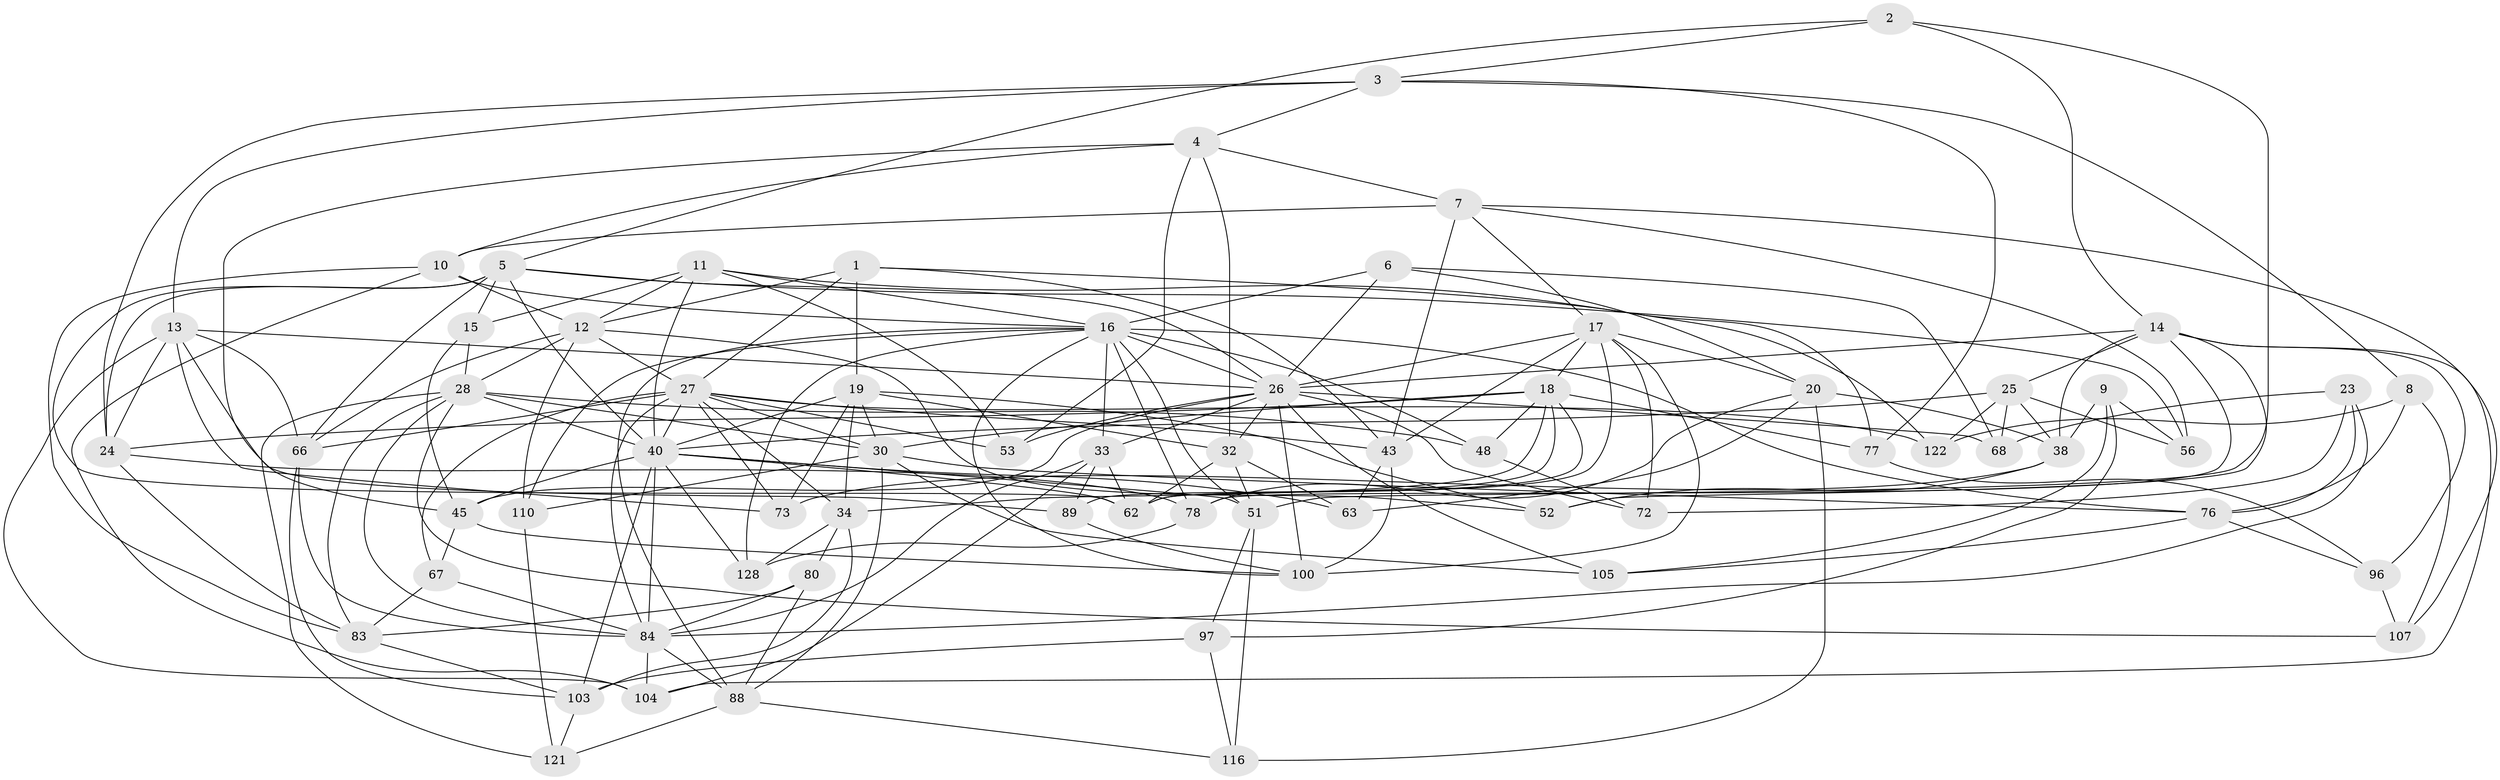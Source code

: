 // original degree distribution, {4: 1.0}
// Generated by graph-tools (version 1.1) at 2025/16/03/09/25 04:16:19]
// undirected, 66 vertices, 194 edges
graph export_dot {
graph [start="1"]
  node [color=gray90,style=filled];
  1 [super="+41"];
  2;
  3 [super="+82"];
  4 [super="+132"];
  5 [super="+115+93"];
  6;
  7 [super="+118"];
  8;
  9;
  10 [super="+75"];
  11 [super="+95"];
  12 [super="+119+21"];
  13 [super="+61+60"];
  14 [super="+98+70"];
  15;
  16 [super="+94+50+22"];
  17 [super="+47+58"];
  18 [super="+117+123"];
  19 [super="+101+90"];
  20 [super="+36"];
  23;
  24 [super="+35+42"];
  25 [super="+37"];
  26 [super="+31+81"];
  27 [super="+130+125+49"];
  28 [super="+39+65+99"];
  30 [super="+69+87"];
  32 [super="+92"];
  33 [super="+74"];
  34 [super="+86"];
  38 [super="+54"];
  40 [super="+46+59+124+44"];
  43 [super="+64"];
  45 [super="+71"];
  48;
  51 [super="+55"];
  52;
  53;
  56;
  62 [super="+79"];
  63;
  66 [super="+91"];
  67;
  68;
  72;
  73;
  76 [super="+127"];
  77;
  78 [super="+111"];
  80;
  83 [super="+85"];
  84 [super="+112+120+126"];
  88 [super="+133"];
  89;
  96;
  97;
  100 [super="+129"];
  103 [super="+131"];
  104 [super="+106"];
  105;
  107;
  110;
  116;
  121;
  122;
  128;
  1 -- 19 [weight=2];
  1 -- 43;
  1 -- 27;
  1 -- 12;
  1 -- 77;
  2 -- 5;
  2 -- 51;
  2 -- 14;
  2 -- 3;
  3 -- 13;
  3 -- 8;
  3 -- 77;
  3 -- 4;
  3 -- 24;
  4 -- 10;
  4 -- 32;
  4 -- 53;
  4 -- 45;
  4 -- 7;
  5 -- 24;
  5 -- 66;
  5 -- 15;
  5 -- 56;
  5 -- 40;
  5 -- 62;
  5 -- 26;
  6 -- 68;
  6 -- 16;
  6 -- 20;
  6 -- 26;
  7 -- 107;
  7 -- 43;
  7 -- 17;
  7 -- 56;
  7 -- 10;
  8 -- 107;
  8 -- 122;
  8 -- 76;
  9 -- 97;
  9 -- 105;
  9 -- 56;
  9 -- 38;
  10 -- 104;
  10 -- 83;
  10 -- 12;
  10 -- 16;
  11 -- 122;
  11 -- 12;
  11 -- 53;
  11 -- 15;
  11 -- 40;
  11 -- 16;
  12 -- 27;
  12 -- 52;
  12 -- 66;
  12 -- 110;
  12 -- 28;
  13 -- 73;
  13 -- 104 [weight=2];
  13 -- 89;
  13 -- 24;
  13 -- 66;
  13 -- 26;
  14 -- 78;
  14 -- 96;
  14 -- 38;
  14 -- 25;
  14 -- 52;
  14 -- 26;
  14 -- 104;
  15 -- 45;
  15 -- 28;
  16 -- 48;
  16 -- 88;
  16 -- 78 [weight=2];
  16 -- 33;
  16 -- 128;
  16 -- 51;
  16 -- 100;
  16 -- 76;
  16 -- 26;
  16 -- 110;
  17 -- 62;
  17 -- 18;
  17 -- 20;
  17 -- 43;
  17 -- 72;
  17 -- 26;
  17 -- 100;
  18 -- 24;
  18 -- 48;
  18 -- 30;
  18 -- 34;
  18 -- 89;
  18 -- 77;
  18 -- 62;
  19 -- 52;
  19 -- 34;
  19 -- 32;
  19 -- 73;
  19 -- 30;
  19 -- 40;
  20 -- 116;
  20 -- 63;
  20 -- 38;
  20 -- 78;
  23 -- 76;
  23 -- 68;
  23 -- 72;
  23 -- 84;
  24 -- 78;
  24 -- 83;
  25 -- 38;
  25 -- 122;
  25 -- 56;
  25 -- 40;
  25 -- 68;
  26 -- 68;
  26 -- 72;
  26 -- 100;
  26 -- 32;
  26 -- 33;
  26 -- 105;
  26 -- 45;
  26 -- 53;
  27 -- 73;
  27 -- 30;
  27 -- 43;
  27 -- 66;
  27 -- 40;
  27 -- 34;
  27 -- 67;
  27 -- 84;
  27 -- 53;
  27 -- 122;
  28 -- 121;
  28 -- 48;
  28 -- 83;
  28 -- 30;
  28 -- 40 [weight=2];
  28 -- 107;
  28 -- 84;
  30 -- 105;
  30 -- 110;
  30 -- 76;
  30 -- 88;
  32 -- 62;
  32 -- 63;
  32 -- 51;
  33 -- 104;
  33 -- 62;
  33 -- 89;
  33 -- 84;
  34 -- 103;
  34 -- 80;
  34 -- 128;
  38 -- 52;
  38 -- 73;
  40 -- 51;
  40 -- 62;
  40 -- 63;
  40 -- 84;
  40 -- 128;
  40 -- 45;
  40 -- 103;
  43 -- 63;
  43 -- 100;
  45 -- 67;
  45 -- 100;
  48 -- 72;
  51 -- 116;
  51 -- 97;
  66 -- 84;
  66 -- 103;
  67 -- 83;
  67 -- 84;
  76 -- 105;
  76 -- 96;
  77 -- 96;
  78 -- 128;
  80 -- 88;
  80 -- 84;
  80 -- 83;
  83 -- 103;
  84 -- 88;
  84 -- 104;
  88 -- 121;
  88 -- 116;
  89 -- 100;
  96 -- 107;
  97 -- 116;
  97 -- 103;
  103 -- 121;
  110 -- 121;
}
